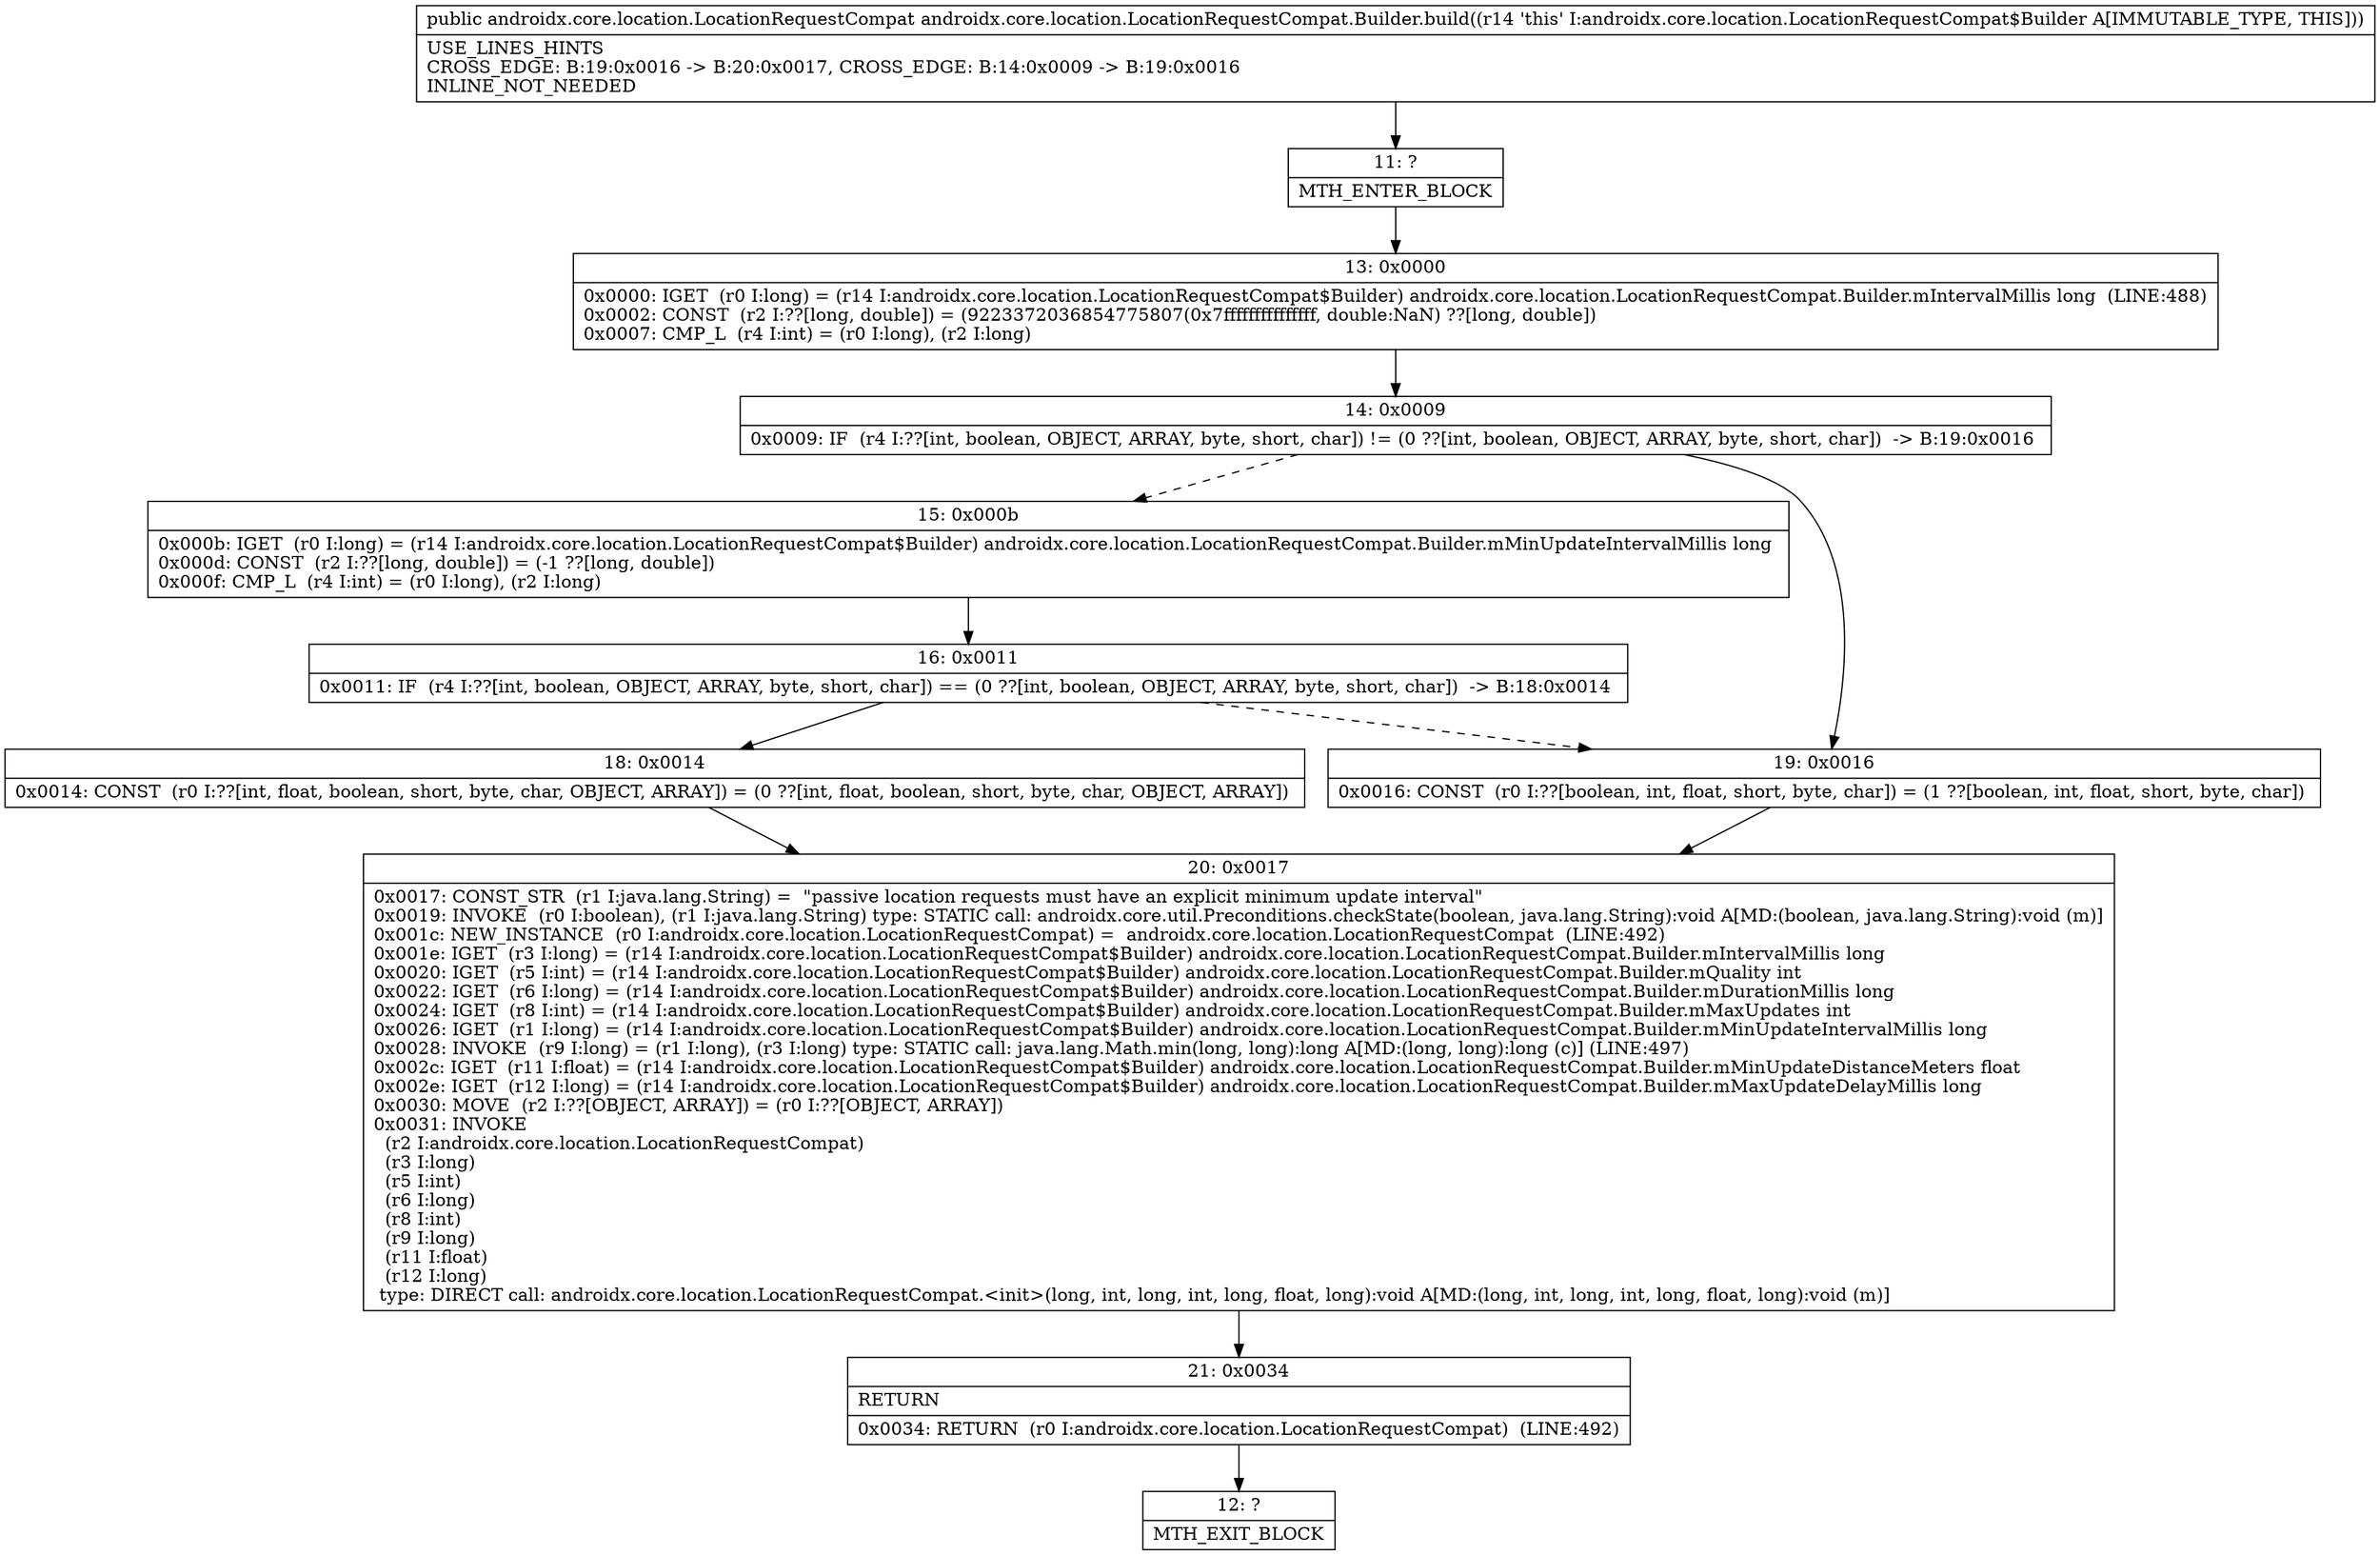 digraph "CFG forandroidx.core.location.LocationRequestCompat.Builder.build()Landroidx\/core\/location\/LocationRequestCompat;" {
Node_11 [shape=record,label="{11\:\ ?|MTH_ENTER_BLOCK\l}"];
Node_13 [shape=record,label="{13\:\ 0x0000|0x0000: IGET  (r0 I:long) = (r14 I:androidx.core.location.LocationRequestCompat$Builder) androidx.core.location.LocationRequestCompat.Builder.mIntervalMillis long  (LINE:488)\l0x0002: CONST  (r2 I:??[long, double]) = (9223372036854775807(0x7fffffffffffffff, double:NaN) ??[long, double]) \l0x0007: CMP_L  (r4 I:int) = (r0 I:long), (r2 I:long) \l}"];
Node_14 [shape=record,label="{14\:\ 0x0009|0x0009: IF  (r4 I:??[int, boolean, OBJECT, ARRAY, byte, short, char]) != (0 ??[int, boolean, OBJECT, ARRAY, byte, short, char])  \-\> B:19:0x0016 \l}"];
Node_15 [shape=record,label="{15\:\ 0x000b|0x000b: IGET  (r0 I:long) = (r14 I:androidx.core.location.LocationRequestCompat$Builder) androidx.core.location.LocationRequestCompat.Builder.mMinUpdateIntervalMillis long \l0x000d: CONST  (r2 I:??[long, double]) = (\-1 ??[long, double]) \l0x000f: CMP_L  (r4 I:int) = (r0 I:long), (r2 I:long) \l}"];
Node_16 [shape=record,label="{16\:\ 0x0011|0x0011: IF  (r4 I:??[int, boolean, OBJECT, ARRAY, byte, short, char]) == (0 ??[int, boolean, OBJECT, ARRAY, byte, short, char])  \-\> B:18:0x0014 \l}"];
Node_18 [shape=record,label="{18\:\ 0x0014|0x0014: CONST  (r0 I:??[int, float, boolean, short, byte, char, OBJECT, ARRAY]) = (0 ??[int, float, boolean, short, byte, char, OBJECT, ARRAY]) \l}"];
Node_20 [shape=record,label="{20\:\ 0x0017|0x0017: CONST_STR  (r1 I:java.lang.String) =  \"passive location requests must have an explicit minimum update interval\" \l0x0019: INVOKE  (r0 I:boolean), (r1 I:java.lang.String) type: STATIC call: androidx.core.util.Preconditions.checkState(boolean, java.lang.String):void A[MD:(boolean, java.lang.String):void (m)]\l0x001c: NEW_INSTANCE  (r0 I:androidx.core.location.LocationRequestCompat) =  androidx.core.location.LocationRequestCompat  (LINE:492)\l0x001e: IGET  (r3 I:long) = (r14 I:androidx.core.location.LocationRequestCompat$Builder) androidx.core.location.LocationRequestCompat.Builder.mIntervalMillis long \l0x0020: IGET  (r5 I:int) = (r14 I:androidx.core.location.LocationRequestCompat$Builder) androidx.core.location.LocationRequestCompat.Builder.mQuality int \l0x0022: IGET  (r6 I:long) = (r14 I:androidx.core.location.LocationRequestCompat$Builder) androidx.core.location.LocationRequestCompat.Builder.mDurationMillis long \l0x0024: IGET  (r8 I:int) = (r14 I:androidx.core.location.LocationRequestCompat$Builder) androidx.core.location.LocationRequestCompat.Builder.mMaxUpdates int \l0x0026: IGET  (r1 I:long) = (r14 I:androidx.core.location.LocationRequestCompat$Builder) androidx.core.location.LocationRequestCompat.Builder.mMinUpdateIntervalMillis long \l0x0028: INVOKE  (r9 I:long) = (r1 I:long), (r3 I:long) type: STATIC call: java.lang.Math.min(long, long):long A[MD:(long, long):long (c)] (LINE:497)\l0x002c: IGET  (r11 I:float) = (r14 I:androidx.core.location.LocationRequestCompat$Builder) androidx.core.location.LocationRequestCompat.Builder.mMinUpdateDistanceMeters float \l0x002e: IGET  (r12 I:long) = (r14 I:androidx.core.location.LocationRequestCompat$Builder) androidx.core.location.LocationRequestCompat.Builder.mMaxUpdateDelayMillis long \l0x0030: MOVE  (r2 I:??[OBJECT, ARRAY]) = (r0 I:??[OBJECT, ARRAY]) \l0x0031: INVOKE  \l  (r2 I:androidx.core.location.LocationRequestCompat)\l  (r3 I:long)\l  (r5 I:int)\l  (r6 I:long)\l  (r8 I:int)\l  (r9 I:long)\l  (r11 I:float)\l  (r12 I:long)\l type: DIRECT call: androidx.core.location.LocationRequestCompat.\<init\>(long, int, long, int, long, float, long):void A[MD:(long, int, long, int, long, float, long):void (m)]\l}"];
Node_21 [shape=record,label="{21\:\ 0x0034|RETURN\l|0x0034: RETURN  (r0 I:androidx.core.location.LocationRequestCompat)  (LINE:492)\l}"];
Node_12 [shape=record,label="{12\:\ ?|MTH_EXIT_BLOCK\l}"];
Node_19 [shape=record,label="{19\:\ 0x0016|0x0016: CONST  (r0 I:??[boolean, int, float, short, byte, char]) = (1 ??[boolean, int, float, short, byte, char]) \l}"];
MethodNode[shape=record,label="{public androidx.core.location.LocationRequestCompat androidx.core.location.LocationRequestCompat.Builder.build((r14 'this' I:androidx.core.location.LocationRequestCompat$Builder A[IMMUTABLE_TYPE, THIS]))  | USE_LINES_HINTS\lCROSS_EDGE: B:19:0x0016 \-\> B:20:0x0017, CROSS_EDGE: B:14:0x0009 \-\> B:19:0x0016\lINLINE_NOT_NEEDED\l}"];
MethodNode -> Node_11;Node_11 -> Node_13;
Node_13 -> Node_14;
Node_14 -> Node_15[style=dashed];
Node_14 -> Node_19;
Node_15 -> Node_16;
Node_16 -> Node_18;
Node_16 -> Node_19[style=dashed];
Node_18 -> Node_20;
Node_20 -> Node_21;
Node_21 -> Node_12;
Node_19 -> Node_20;
}

